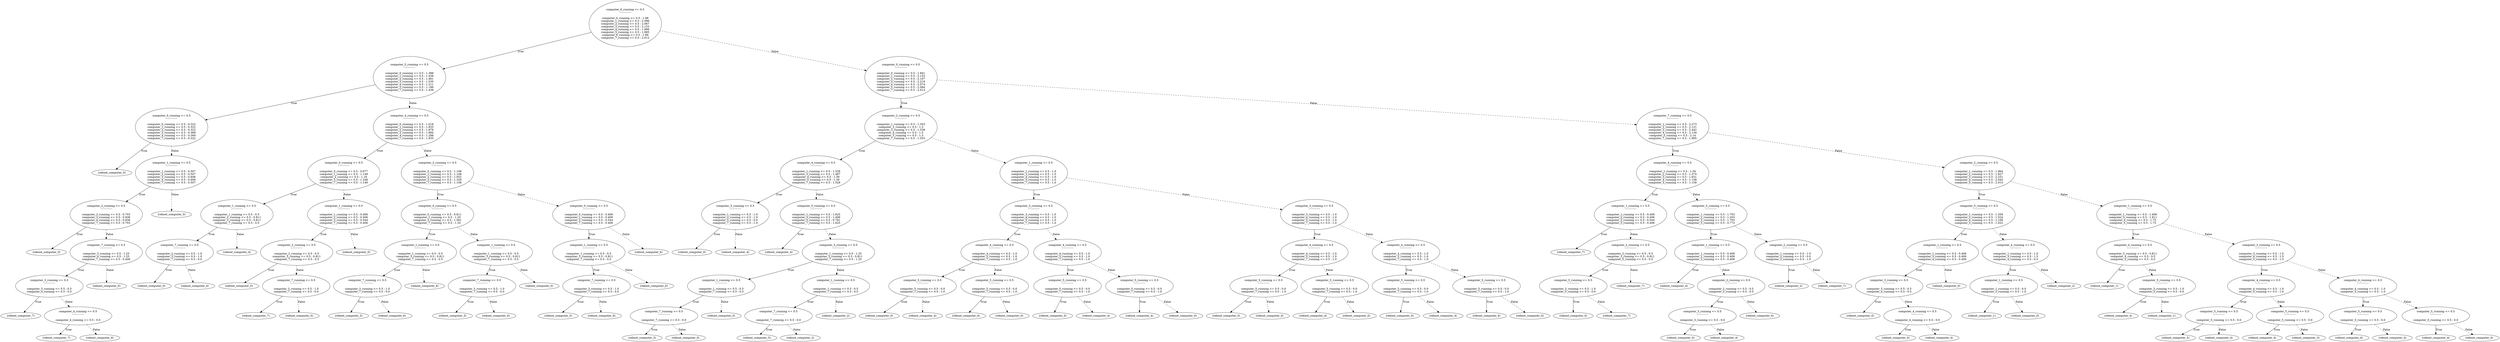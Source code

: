 digraph {
0 [label="computer_6_running <= 0.5
--------------

computer_0_running <= 0.5 : 1.98
computer_1_running <= 0.5 : 2.096
computer_2_running <= 0.5 : 2.067
computer_3_running <= 0.5 : 2.153
computer_4_running <= 0.5 : 1.996
computer_5_running <= 0.5 : 1.985
computer_6_running <= 0.5 : 1.89
computer_7_running <= 0.5 : 2.012"];
1 [label="computer_5_running <= 0.5
--------------

computer_0_running <= 0.5 : 1.388
computer_1_running <= 0.5 : 1.439
computer_2_running <= 0.5 : 1.461
computer_3_running <= 0.5 : 1.535
computer_4_running <= 0.5 : 1.211
computer_5_running <= 0.5 : 1.186
computer_7_running <= 0.5 : 1.439"];
2 [label="computer_0_running <= 0.5
--------------

computer_0_running <= 0.5 : 0.322
computer_1_running <= 0.5 : 0.322
computer_2_running <= 0.5 : 0.322
computer_3_running <= 0.5 : 0.369
computer_4_running <= 0.5 : 0.369
computer_7_running <= 0.5 : 0.322"];
3 [label="(reboot_computer_0)"];
2 -> 3 [label="True"];
4 [label="computer_1_running <= 0.5
--------------

computer_1_running <= 0.5 : 0.507
computer_2_running <= 0.5 : 0.507
computer_3_running <= 0.5 : 0.606
computer_4_running <= 0.5 : 0.606
computer_7_running <= 0.5 : 0.507"];
5 [label="computer_2_running <= 0.5
--------------

computer_2_running <= 0.5 : 0.703
computer_3_running <= 0.5 : 0.936
computer_4_running <= 0.5 : 0.936
computer_7_running <= 0.5 : 0.703"];
6 [label="(reboot_computer_0)"];
5 -> 6 [label="True"];
7 [label="computer_7_running <= 0.5
--------------

computer_3_running <= 0.5 : 1.25
computer_4_running <= 0.5 : 1.25
computer_7_running <= 0.5 : 0.406"];
8 [label="computer_3_running <= 0.5
--------------

computer_3_running <= 0.5 : 0.5
computer_4_running <= 0.5 : 0.5"];
9 [label="(reboot_computer_7)"];
8 -> 9 [label="True"];
10 [label="computer_4_running <= 0.5
--------------

computer_4_running <= 0.5 : 0.0"];
11 [label="(reboot_computer_7)"];
10 -> 11 [label="True"];
12 [label="(reboot_computer_6)"];
10 -> 12 [style="dashed", label="False"];
8 -> 10 [style="dashed", label="False"];
7 -> 8 [label="True"];
13 [label="(reboot_computer_0)"];
7 -> 13 [style="dashed", label="False"];
5 -> 7 [style="dashed", label="False"];
4 -> 5 [label="True"];
14 [label="(reboot_computer_0)"];
4 -> 14 [style="dashed", label="False"];
2 -> 4 [style="dashed", label="False"];
1 -> 2 [label="True"];
15 [label="computer_4_running <= 0.5
--------------

computer_0_running <= 0.5 : 1.618
computer_1_running <= 0.5 : 1.835
computer_2_running <= 0.5 : 1.878
computer_3_running <= 0.5 : 1.984
computer_4_running <= 0.5 : 1.288
computer_7_running <= 0.5 : 1.835"];
16 [label="computer_0_running <= 0.5
--------------

computer_0_running <= 0.5 : 0.677
computer_1_running <= 0.5 : 1.149
computer_2_running <= 0.5 : 1.18
computer_3_running <= 0.5 : 1.248
computer_7_running <= 0.5 : 1.149"];
17 [label="computer_1_running <= 0.5
--------------

computer_1_running <= 0.5 : 0.5
computer_2_running <= 0.5 : 0.811
computer_3_running <= 0.5 : 0.811
computer_7_running <= 0.5 : 0.5"];
18 [label="computer_7_running <= 0.5
--------------

computer_2_running <= 0.5 : 1.0
computer_3_running <= 0.5 : 1.0
computer_7_running <= 0.5 : 0.0"];
19 [label="(reboot_computer_0)"];
18 -> 19 [label="True"];
20 [label="(reboot_computer_4)"];
18 -> 20 [style="dashed", label="False"];
17 -> 18 [label="True"];
21 [label="(reboot_computer_4)"];
17 -> 21 [style="dashed", label="False"];
16 -> 17 [label="True"];
22 [label="computer_1_running <= 0.5
--------------

computer_1_running <= 0.5 : 0.406
computer_2_running <= 0.5 : 0.406
computer_3_running <= 0.5 : 0.544
computer_7_running <= 0.5 : 0.406"];
23 [label="computer_2_running <= 0.5
--------------

computer_2_running <= 0.5 : 0.5
computer_3_running <= 0.5 : 0.811
computer_7_running <= 0.5 : 0.5"];
24 [label="(reboot_computer_0)"];
23 -> 24 [label="True"];
25 [label="computer_7_running <= 0.5
--------------

computer_3_running <= 0.5 : 1.0
computer_7_running <= 0.5 : 0.0"];
26 [label="(reboot_computer_7)"];
25 -> 26 [label="True"];
27 [label="(reboot_computer_0)"];
25 -> 27 [style="dashed", label="False"];
23 -> 25 [style="dashed", label="False"];
22 -> 23 [label="True"];
28 [label="(reboot_computer_0)"];
22 -> 28 [style="dashed", label="False"];
16 -> 22 [style="dashed", label="False"];
15 -> 16 [label="True"];
29 [label="computer_2_running <= 0.5
--------------

computer_0_running <= 0.5 : 1.108
computer_1_running <= 0.5 : 1.108
computer_2_running <= 0.5 : 1.052
computer_3_running <= 0.5 : 1.329
computer_7_running <= 0.5 : 1.108"];
30 [label="computer_0_running <= 0.5
--------------

computer_0_running <= 0.5 : 0.811
computer_1_running <= 0.5 : 1.25
computer_3_running <= 0.5 : 1.561
computer_7_running <= 0.5 : 1.25"];
31 [label="computer_1_running <= 0.5
--------------

computer_1_running <= 0.5 : 0.5
computer_3_running <= 0.5 : 0.811
computer_7_running <= 0.5 : 0.5"];
32 [label="computer_7_running <= 0.5
--------------

computer_3_running <= 0.5 : 1.0
computer_7_running <= 0.5 : 0.0"];
33 [label="(reboot_computer_5)"];
32 -> 33 [label="True"];
34 [label="(reboot_computer_6)"];
32 -> 34 [style="dashed", label="False"];
31 -> 32 [label="True"];
35 [label="(reboot_computer_6)"];
31 -> 35 [style="dashed", label="False"];
30 -> 31 [label="True"];
36 [label="computer_1_running <= 0.5
--------------

computer_1_running <= 0.5 : 0.5
computer_3_running <= 0.5 : 0.811
computer_7_running <= 0.5 : 0.5"];
37 [label="computer_7_running <= 0.5
--------------

computer_3_running <= 0.5 : 1.0
computer_7_running <= 0.5 : 0.0"];
38 [label="(reboot_computer_5)"];
37 -> 38 [label="True"];
39 [label="(reboot_computer_0)"];
37 -> 39 [style="dashed", label="False"];
36 -> 37 [label="True"];
40 [label="(reboot_computer_0)"];
36 -> 40 [style="dashed", label="False"];
30 -> 36 [style="dashed", label="False"];
29 -> 30 [label="True"];
41 [label="computer_0_running <= 0.5
--------------

computer_0_running <= 0.5 : 0.406
computer_1_running <= 0.5 : 0.406
computer_3_running <= 0.5 : 0.544
computer_7_running <= 0.5 : 0.406"];
42 [label="computer_1_running <= 0.5
--------------

computer_1_running <= 0.5 : 0.5
computer_3_running <= 0.5 : 0.811
computer_7_running <= 0.5 : 0.5"];
43 [label="computer_7_running <= 0.5
--------------

computer_3_running <= 0.5 : 1.0
computer_7_running <= 0.5 : 0.0"];
44 [label="(reboot_computer_5)"];
43 -> 44 [label="True"];
45 [label="(reboot_computer_6)"];
43 -> 45 [style="dashed", label="False"];
42 -> 43 [label="True"];
46 [label="(reboot_computer_6)"];
42 -> 46 [style="dashed", label="False"];
41 -> 42 [label="True"];
47 [label="(reboot_computer_6)"];
41 -> 47 [style="dashed", label="False"];
29 -> 41 [style="dashed", label="False"];
15 -> 29 [style="dashed", label="False"];
1 -> 15 [style="dashed", label="False"];
0 -> 1 [label="True"];
48 [label="computer_0_running <= 0.5
--------------

computer_0_running <= 0.5 : 1.941
computer_1_running <= 0.5 : 2.153
computer_2_running <= 0.5 : 2.107
computer_3_running <= 0.5 : 2.219
computer_4_running <= 0.5 : 2.074
computer_5_running <= 0.5 : 2.084
computer_7_running <= 0.5 : 2.013"];
49 [label="computer_2_running <= 0.5
--------------

computer_1_running <= 0.5 : 1.353
computer_2_running <= 0.5 : 1.3
computer_3_running <= 0.5 : 1.338
computer_4_running <= 0.5 : 1.3
computer_5_running <= 0.5 : 1.3
computer_7_running <= 0.5 : 1.353"];
50 [label="computer_4_running <= 0.5
--------------

computer_1_running <= 0.5 : 1.528
computer_3_running <= 0.5 : 1.487
computer_4_running <= 0.5 : 1.39
computer_5_running <= 0.5 : 1.39
computer_7_running <= 0.5 : 1.528"];
51 [label="computer_5_running <= 0.5
--------------

computer_1_running <= 0.5 : 1.0
computer_3_running <= 0.5 : 1.0
computer_5_running <= 0.5 : 0.0
computer_7_running <= 0.5 : 1.0"];
52 [label="(reboot_computer_0)"];
51 -> 52 [label="True"];
53 [label="(reboot_computer_4)"];
51 -> 53 [style="dashed", label="False"];
50 -> 51 [label="True"];
54 [label="computer_5_running <= 0.5
--------------

computer_1_running <= 0.5 : 1.625
computer_3_running <= 0.5 : 1.406
computer_5_running <= 0.5 : 0.781
computer_7_running <= 0.5 : 1.625"];
55 [label="(reboot_computer_4)"];
54 -> 55 [label="True"];
56 [label="computer_3_running <= 0.5
--------------

computer_1_running <= 0.5 : 1.25
computer_3_running <= 0.5 : 0.811
computer_7_running <= 0.5 : 1.25"];
57 [label="computer_1_running <= 0.5
--------------

computer_1_running <= 0.5 : 0.5
computer_7_running <= 0.5 : 0.5"];
58 [label="computer_7_running <= 0.5
--------------

computer_7_running <= 0.5 : 0.0"];
59 [label="(reboot_computer_5)"];
58 -> 59 [label="True"];
60 [label="(reboot_computer_0)"];
58 -> 60 [style="dashed", label="False"];
57 -> 58 [label="True"];
61 [label="(reboot_computer_0)"];
57 -> 61 [style="dashed", label="False"];
56 -> 57 [label="True"];
62 [label="computer_1_running <= 0.5
--------------

computer_1_running <= 0.5 : 0.5
computer_7_running <= 0.5 : 0.5"];
63 [label="computer_7_running <= 0.5
--------------

computer_7_running <= 0.5 : 0.0"];
64 [label="(reboot_computer_5)"];
63 -> 64 [label="True"];
65 [label="(reboot_computer_2)"];
63 -> 65 [style="dashed", label="False"];
62 -> 63 [label="True"];
66 [label="(reboot_computer_2)"];
62 -> 66 [style="dashed", label="False"];
56 -> 62 [style="dashed", label="False"];
54 -> 56 [style="dashed", label="False"];
50 -> 54 [style="dashed", label="False"];
49 -> 50 [label="True"];
67 [label="computer_1_running <= 0.5
--------------

computer_1_running <= 0.5 : 1.0
computer_3_running <= 0.5 : 1.0
computer_4_running <= 0.5 : 1.0
computer_5_running <= 0.5 : 1.0
computer_7_running <= 0.5 : 1.0"];
68 [label="computer_3_running <= 0.5
--------------

computer_3_running <= 0.5 : 1.0
computer_4_running <= 0.5 : 1.0
computer_5_running <= 0.5 : 1.0
computer_7_running <= 0.5 : 1.0"];
69 [label="computer_4_running <= 0.5
--------------

computer_4_running <= 0.5 : 1.0
computer_5_running <= 0.5 : 1.0
computer_7_running <= 0.5 : 1.0"];
70 [label="computer_5_running <= 0.5
--------------

computer_5_running <= 0.5 : 0.0
computer_7_running <= 0.5 : 1.0"];
71 [label="(reboot_computer_0)"];
70 -> 71 [label="True"];
72 [label="(reboot_computer_4)"];
70 -> 72 [style="dashed", label="False"];
69 -> 70 [label="True"];
73 [label="computer_5_running <= 0.5
--------------

computer_5_running <= 0.5 : 0.0
computer_7_running <= 0.5 : 1.0"];
74 [label="(reboot_computer_4)"];
73 -> 74 [label="True"];
75 [label="(reboot_computer_0)"];
73 -> 75 [style="dashed", label="False"];
69 -> 73 [style="dashed", label="False"];
68 -> 69 [label="True"];
76 [label="computer_4_running <= 0.5
--------------

computer_4_running <= 0.5 : 1.0
computer_5_running <= 0.5 : 1.0
computer_7_running <= 0.5 : 1.0"];
77 [label="computer_5_running <= 0.5
--------------

computer_5_running <= 0.5 : 0.0
computer_7_running <= 0.5 : 1.0"];
78 [label="(reboot_computer_0)"];
77 -> 78 [label="True"];
79 [label="(reboot_computer_4)"];
77 -> 79 [style="dashed", label="False"];
76 -> 77 [label="True"];
80 [label="computer_5_running <= 0.5
--------------

computer_5_running <= 0.5 : 0.0
computer_7_running <= 0.5 : 1.0"];
81 [label="(reboot_computer_4)"];
80 -> 81 [label="True"];
82 [label="(reboot_computer_0)"];
80 -> 82 [style="dashed", label="False"];
76 -> 80 [style="dashed", label="False"];
68 -> 76 [style="dashed", label="False"];
67 -> 68 [label="True"];
83 [label="computer_3_running <= 0.5
--------------

computer_3_running <= 0.5 : 1.0
computer_4_running <= 0.5 : 1.0
computer_5_running <= 0.5 : 1.0
computer_7_running <= 0.5 : 1.0"];
84 [label="computer_4_running <= 0.5
--------------

computer_4_running <= 0.5 : 1.0
computer_5_running <= 0.5 : 1.0
computer_7_running <= 0.5 : 1.0"];
85 [label="computer_5_running <= 0.5
--------------

computer_5_running <= 0.5 : 0.0
computer_7_running <= 0.5 : 1.0"];
86 [label="(reboot_computer_0)"];
85 -> 86 [label="True"];
87 [label="(reboot_computer_4)"];
85 -> 87 [style="dashed", label="False"];
84 -> 85 [label="True"];
88 [label="computer_5_running <= 0.5
--------------

computer_5_running <= 0.5 : 0.0
computer_7_running <= 0.5 : 1.0"];
89 [label="(reboot_computer_4)"];
88 -> 89 [label="True"];
90 [label="(reboot_computer_0)"];
88 -> 90 [style="dashed", label="False"];
84 -> 88 [style="dashed", label="False"];
83 -> 84 [label="True"];
91 [label="computer_4_running <= 0.5
--------------

computer_4_running <= 0.5 : 1.0
computer_5_running <= 0.5 : 1.0
computer_7_running <= 0.5 : 1.0"];
92 [label="computer_5_running <= 0.5
--------------

computer_5_running <= 0.5 : 0.0
computer_7_running <= 0.5 : 1.0"];
93 [label="(reboot_computer_0)"];
92 -> 93 [label="True"];
94 [label="(reboot_computer_4)"];
92 -> 94 [style="dashed", label="False"];
91 -> 92 [label="True"];
95 [label="computer_5_running <= 0.5
--------------

computer_5_running <= 0.5 : 0.0
computer_7_running <= 0.5 : 1.0"];
96 [label="(reboot_computer_4)"];
95 -> 96 [label="True"];
97 [label="(reboot_computer_0)"];
95 -> 97 [style="dashed", label="False"];
91 -> 95 [style="dashed", label="False"];
83 -> 91 [style="dashed", label="False"];
67 -> 83 [style="dashed", label="False"];
49 -> 67 [style="dashed", label="False"];
48 -> 49 [label="True"];
98 [label="computer_7_running <= 0.5
--------------

computer_1_running <= 0.5 : 2.273
computer_2_running <= 0.5 : 2.121
computer_3_running <= 0.5 : 2.442
computer_4_running <= 0.5 : 2.134
computer_5_running <= 0.5 : 2.14
computer_7_running <= 0.5 : 1.995"];
99 [label="computer_4_running <= 0.5
--------------

computer_1_running <= 0.5 : 1.54
computer_2_running <= 0.5 : 1.374
computer_3_running <= 0.5 : 1.631
computer_4_running <= 0.5 : 1.158
computer_5_running <= 0.5 : 1.158"];
100 [label="computer_1_running <= 0.5
--------------

computer_1_running <= 0.5 : 0.406
computer_2_running <= 0.5 : 0.406
computer_3_running <= 0.5 : 0.544
computer_5_running <= 0.5 : 0.406"];
101 [label="(reboot_computer_7)"];
100 -> 101 [label="True"];
102 [label="computer_2_running <= 0.5
--------------

computer_2_running <= 0.5 : 0.5
computer_3_running <= 0.5 : 0.811
computer_5_running <= 0.5 : 0.5"];
103 [label="computer_5_running <= 0.5
--------------

computer_3_running <= 0.5 : 1.0
computer_5_running <= 0.5 : 0.0"];
104 [label="(reboot_computer_0)"];
103 -> 104 [label="True"];
105 [label="(reboot_computer_7)"];
103 -> 105 [style="dashed", label="False"];
102 -> 103 [label="True"];
106 [label="(reboot_computer_7)"];
102 -> 106 [style="dashed", label="False"];
100 -> 102 [style="dashed", label="False"];
99 -> 100 [label="True"];
107 [label="computer_5_running <= 0.5
--------------

computer_1_running <= 0.5 : 1.703
computer_2_running <= 0.5 : 1.203
computer_3_running <= 0.5 : 1.703
computer_5_running <= 0.5 : 0.772"];
108 [label="computer_1_running <= 0.5
--------------

computer_1_running <= 0.5 : 0.406
computer_2_running <= 0.5 : 0.406
computer_3_running <= 0.5 : 0.406"];
109 [label="(reboot_computer_4)"];
108 -> 109 [label="True"];
110 [label="computer_2_running <= 0.5
--------------

computer_2_running <= 0.5 : 0.5
computer_3_running <= 0.5 : 0.5"];
111 [label="computer_3_running <= 0.5
--------------

computer_3_running <= 0.5 : 0.0"];
112 [label="(reboot_computer_0)"];
111 -> 112 [label="True"];
113 [label="(reboot_computer_4)"];
111 -> 113 [style="dashed", label="False"];
110 -> 111 [label="True"];
114 [label="(reboot_computer_4)"];
110 -> 114 [style="dashed", label="False"];
108 -> 110 [style="dashed", label="False"];
107 -> 108 [label="True"];
115 [label="computer_2_running <= 0.5
--------------

computer_1_running <= 0.5 : 1.0
computer_2_running <= 0.5 : 0.0
computer_3_running <= 0.5 : 1.0"];
116 [label="(reboot_computer_2)"];
115 -> 116 [label="True"];
117 [label="(reboot_computer_7)"];
115 -> 117 [style="dashed", label="False"];
107 -> 115 [style="dashed", label="False"];
99 -> 107 [style="dashed", label="False"];
98 -> 99 [label="True"];
118 [label="computer_2_running <= 0.5
--------------

computer_1_running <= 0.5 : 1.964
computer_2_running <= 0.5 : 1.827
computer_3_running <= 0.5 : 2.251
computer_4_running <= 0.5 : 2.043
computer_5_running <= 0.5 : 2.015"];
119 [label="computer_5_running <= 0.5
--------------

computer_1_running <= 0.5 : 1.358
computer_3_running <= 0.5 : 1.524
computer_4_running <= 0.5 : 1.108
computer_5_running <= 0.5 : 1.022"];
120 [label="computer_1_running <= 0.5
--------------

computer_1_running <= 0.5 : 0.406
computer_3_running <= 0.5 : 0.406
computer_4_running <= 0.5 : 0.406"];
121 [label="computer_3_running <= 0.5
--------------

computer_3_running <= 0.5 : 0.5
computer_4_running <= 0.5 : 0.5"];
122 [label="(reboot_computer_0)"];
121 -> 122 [label="True"];
123 [label="computer_4_running <= 0.5
--------------

computer_4_running <= 0.5 : 0.0"];
124 [label="(reboot_computer_0)"];
123 -> 124 [label="True"];
125 [label="(reboot_computer_4)"];
123 -> 125 [style="dashed", label="False"];
121 -> 123 [style="dashed", label="False"];
120 -> 121 [label="True"];
126 [label="(reboot_computer_0)"];
120 -> 126 [style="dashed", label="False"];
119 -> 120 [label="True"];
127 [label="computer_4_running <= 0.5
--------------

computer_1_running <= 0.5 : 1.0
computer_3_running <= 0.5 : 1.5
computer_4_running <= 0.5 : 0.5"];
128 [label="computer_1_running <= 0.5
--------------

computer_1_running <= 0.5 : 0.0
computer_3_running <= 0.5 : 1.0"];
129 [label="(reboot_computer_1)"];
128 -> 129 [label="True"];
130 [label="(reboot_computer_0)"];
128 -> 130 [style="dashed", label="False"];
127 -> 128 [label="True"];
131 [label="(reboot_computer_2)"];
127 -> 131 [style="dashed", label="False"];
119 -> 127 [style="dashed", label="False"];
118 -> 119 [label="True"];
132 [label="computer_1_running <= 0.5
--------------

computer_1_running <= 0.5 : 1.406
computer_3_running <= 0.5 : 1.811
computer_4_running <= 0.5 : 1.75
computer_5_running <= 0.5 : 1.75"];
133 [label="computer_4_running <= 0.5
--------------

computer_3_running <= 0.5 : 0.811
computer_4_running <= 0.5 : 0.5
computer_5_running <= 0.5 : 0.5"];
134 [label="(reboot_computer_1)"];
133 -> 134 [label="True"];
135 [label="computer_5_running <= 0.5
--------------

computer_3_running <= 0.5 : 1.0
computer_5_running <= 0.5 : 0.0"];
136 [label="(reboot_computer_4)"];
135 -> 136 [label="True"];
137 [label="(reboot_computer_1)"];
135 -> 137 [style="dashed", label="False"];
133 -> 135 [style="dashed", label="False"];
132 -> 133 [label="True"];
138 [label="computer_3_running <= 0.5
--------------

computer_3_running <= 0.5 : 1.5
computer_4_running <= 0.5 : 1.5
computer_5_running <= 0.5 : 1.5"];
139 [label="computer_4_running <= 0.5
--------------

computer_4_running <= 0.5 : 1.0
computer_5_running <= 0.5 : 1.0"];
140 [label="computer_5_running <= 0.5
--------------

computer_5_running <= 0.5 : 0.0"];
141 [label="(reboot_computer_5)"];
140 -> 141 [label="True"];
142 [label="(reboot_computer_4)"];
140 -> 142 [style="dashed", label="False"];
139 -> 140 [label="True"];
143 [label="computer_5_running <= 0.5
--------------

computer_5_running <= 0.5 : 0.0"];
144 [label="(reboot_computer_4)"];
143 -> 144 [label="True"];
145 [label="(reboot_computer_3)"];
143 -> 145 [style="dashed", label="False"];
139 -> 143 [style="dashed", label="False"];
138 -> 139 [label="True"];
146 [label="computer_4_running <= 0.5
--------------

computer_4_running <= 0.5 : 1.0
computer_5_running <= 0.5 : 1.0"];
147 [label="computer_5_running <= 0.5
--------------

computer_5_running <= 0.5 : 0.0"];
148 [label="(reboot_computer_6)"];
147 -> 148 [label="True"];
149 [label="(reboot_computer_4)"];
147 -> 149 [style="dashed", label="False"];
146 -> 147 [label="True"];
150 [label="computer_5_running <= 0.5
--------------

computer_5_running <= 0.5 : 0.0"];
151 [label="(reboot_computer_4)"];
150 -> 151 [label="True"];
152 [label="(reboot_computer_0)"];
150 -> 152 [style="dashed", label="False"];
146 -> 150 [style="dashed", label="False"];
138 -> 146 [style="dashed", label="False"];
132 -> 138 [style="dashed", label="False"];
118 -> 132 [style="dashed", label="False"];
98 -> 118 [style="dashed", label="False"];
48 -> 98 [style="dashed", label="False"];
0 -> 48 [style="dashed", label="False"];

}